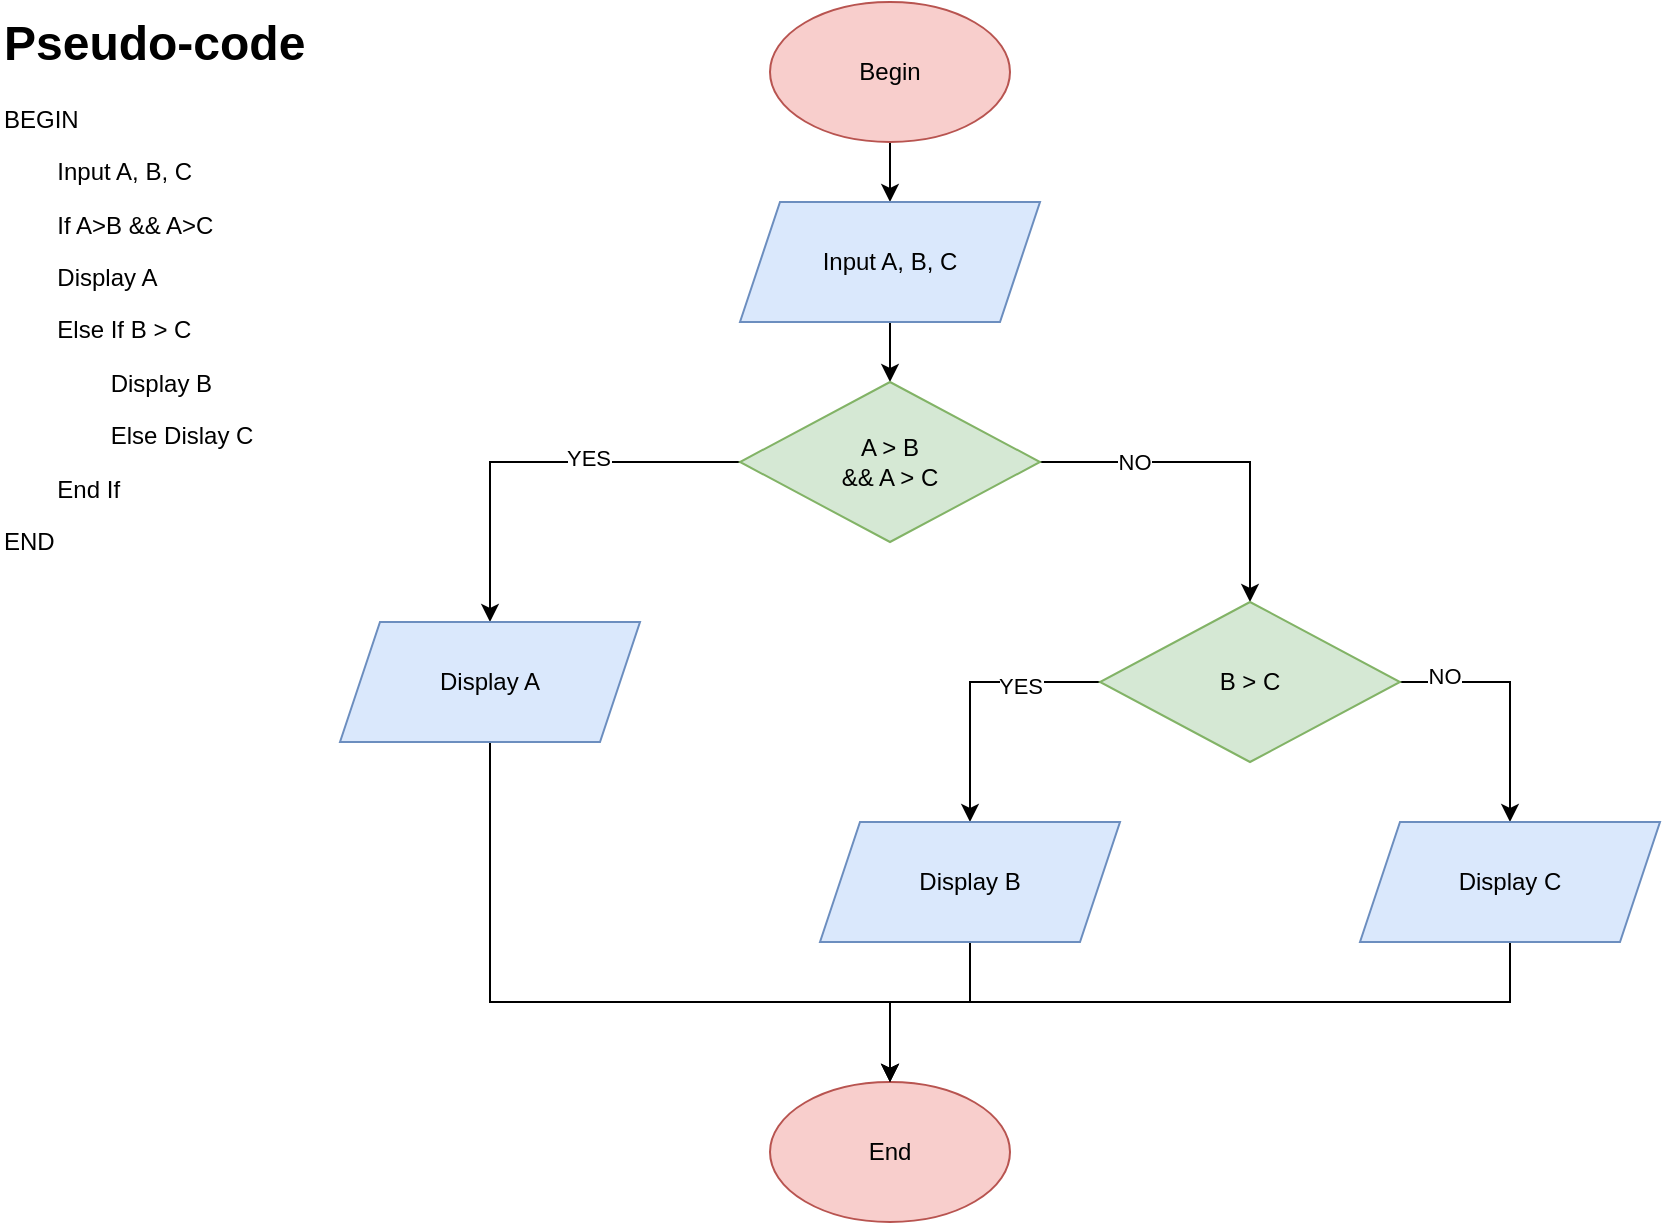 <mxfile version="26.0.2">
  <diagram name="Page-1" id="e_thf0SjDI3IaGE7RLR9">
    <mxGraphModel dx="1323" dy="763" grid="1" gridSize="10" guides="1" tooltips="1" connect="1" arrows="1" fold="1" page="1" pageScale="1" pageWidth="850" pageHeight="1100" math="0" shadow="0">
      <root>
        <mxCell id="0" />
        <mxCell id="1" parent="0" />
        <mxCell id="ujJaeHU67Rk_vNULebdU-10" value="" style="edgeStyle=orthogonalEdgeStyle;rounded=0;orthogonalLoop=1;jettySize=auto;html=1;" edge="1" parent="1" source="ujJaeHU67Rk_vNULebdU-1" target="ujJaeHU67Rk_vNULebdU-3">
          <mxGeometry relative="1" as="geometry" />
        </mxCell>
        <mxCell id="ujJaeHU67Rk_vNULebdU-1" value="Begin" style="ellipse;whiteSpace=wrap;html=1;fillColor=#f8cecc;strokeColor=#b85450;" vertex="1" parent="1">
          <mxGeometry x="395" y="10" width="120" height="70" as="geometry" />
        </mxCell>
        <mxCell id="ujJaeHU67Rk_vNULebdU-2" value="End" style="ellipse;whiteSpace=wrap;html=1;fillColor=#f8cecc;strokeColor=#b85450;" vertex="1" parent="1">
          <mxGeometry x="395" y="550" width="120" height="70" as="geometry" />
        </mxCell>
        <mxCell id="ujJaeHU67Rk_vNULebdU-11" value="" style="edgeStyle=orthogonalEdgeStyle;rounded=0;orthogonalLoop=1;jettySize=auto;html=1;" edge="1" parent="1" source="ujJaeHU67Rk_vNULebdU-3" target="ujJaeHU67Rk_vNULebdU-5">
          <mxGeometry relative="1" as="geometry" />
        </mxCell>
        <mxCell id="ujJaeHU67Rk_vNULebdU-3" value="Input A, B, C" style="shape=parallelogram;perimeter=parallelogramPerimeter;whiteSpace=wrap;html=1;fixedSize=1;fillColor=#dae8fc;strokeColor=#6c8ebf;" vertex="1" parent="1">
          <mxGeometry x="380" y="110" width="150" height="60" as="geometry" />
        </mxCell>
        <mxCell id="ujJaeHU67Rk_vNULebdU-12" style="edgeStyle=orthogonalEdgeStyle;rounded=0;orthogonalLoop=1;jettySize=auto;html=1;entryX=0.5;entryY=0;entryDx=0;entryDy=0;" edge="1" parent="1" source="ujJaeHU67Rk_vNULebdU-5" target="ujJaeHU67Rk_vNULebdU-6">
          <mxGeometry relative="1" as="geometry" />
        </mxCell>
        <mxCell id="ujJaeHU67Rk_vNULebdU-13" value="YES" style="edgeLabel;html=1;align=center;verticalAlign=middle;resizable=0;points=[];" vertex="1" connectable="0" parent="ujJaeHU67Rk_vNULebdU-12">
          <mxGeometry x="-0.255" y="-2" relative="1" as="geometry">
            <mxPoint as="offset" />
          </mxGeometry>
        </mxCell>
        <mxCell id="ujJaeHU67Rk_vNULebdU-15" style="edgeStyle=orthogonalEdgeStyle;rounded=0;orthogonalLoop=1;jettySize=auto;html=1;entryX=0.5;entryY=0;entryDx=0;entryDy=0;" edge="1" parent="1" source="ujJaeHU67Rk_vNULebdU-5" target="ujJaeHU67Rk_vNULebdU-14">
          <mxGeometry relative="1" as="geometry" />
        </mxCell>
        <mxCell id="ujJaeHU67Rk_vNULebdU-16" value="NO" style="edgeLabel;html=1;align=center;verticalAlign=middle;resizable=0;points=[];" vertex="1" connectable="0" parent="ujJaeHU67Rk_vNULebdU-15">
          <mxGeometry x="-0.467" relative="1" as="geometry">
            <mxPoint as="offset" />
          </mxGeometry>
        </mxCell>
        <mxCell id="ujJaeHU67Rk_vNULebdU-5" value="A &amp;gt; B&lt;br&gt;&amp;amp;&amp;amp; A &amp;gt; C" style="rhombus;whiteSpace=wrap;html=1;fillColor=#d5e8d4;strokeColor=#82b366;" vertex="1" parent="1">
          <mxGeometry x="380" y="200" width="150" height="80" as="geometry" />
        </mxCell>
        <mxCell id="ujJaeHU67Rk_vNULebdU-23" style="edgeStyle=orthogonalEdgeStyle;rounded=0;orthogonalLoop=1;jettySize=auto;html=1;entryX=0.5;entryY=0;entryDx=0;entryDy=0;" edge="1" parent="1" source="ujJaeHU67Rk_vNULebdU-6" target="ujJaeHU67Rk_vNULebdU-2">
          <mxGeometry relative="1" as="geometry">
            <Array as="points">
              <mxPoint x="255" y="510" />
              <mxPoint x="455" y="510" />
            </Array>
          </mxGeometry>
        </mxCell>
        <mxCell id="ujJaeHU67Rk_vNULebdU-6" value="Display A" style="shape=parallelogram;perimeter=parallelogramPerimeter;whiteSpace=wrap;html=1;fixedSize=1;fillColor=#dae8fc;strokeColor=#6c8ebf;" vertex="1" parent="1">
          <mxGeometry x="180" y="320" width="150" height="60" as="geometry" />
        </mxCell>
        <mxCell id="ujJaeHU67Rk_vNULebdU-19" style="edgeStyle=orthogonalEdgeStyle;rounded=0;orthogonalLoop=1;jettySize=auto;html=1;entryX=0.5;entryY=0;entryDx=0;entryDy=0;" edge="1" parent="1" source="ujJaeHU67Rk_vNULebdU-14" target="ujJaeHU67Rk_vNULebdU-17">
          <mxGeometry relative="1" as="geometry">
            <Array as="points">
              <mxPoint x="495" y="350" />
            </Array>
          </mxGeometry>
        </mxCell>
        <mxCell id="ujJaeHU67Rk_vNULebdU-21" value="YES" style="edgeLabel;html=1;align=center;verticalAlign=middle;resizable=0;points=[];" vertex="1" connectable="0" parent="ujJaeHU67Rk_vNULebdU-19">
          <mxGeometry x="-0.403" y="2" relative="1" as="geometry">
            <mxPoint as="offset" />
          </mxGeometry>
        </mxCell>
        <mxCell id="ujJaeHU67Rk_vNULebdU-20" style="edgeStyle=orthogonalEdgeStyle;rounded=0;orthogonalLoop=1;jettySize=auto;html=1;entryX=0.5;entryY=0;entryDx=0;entryDy=0;" edge="1" parent="1" source="ujJaeHU67Rk_vNULebdU-14" target="ujJaeHU67Rk_vNULebdU-18">
          <mxGeometry relative="1" as="geometry">
            <Array as="points">
              <mxPoint x="765" y="350" />
            </Array>
          </mxGeometry>
        </mxCell>
        <mxCell id="ujJaeHU67Rk_vNULebdU-22" value="NO" style="edgeLabel;html=1;align=center;verticalAlign=middle;resizable=0;points=[];" vertex="1" connectable="0" parent="ujJaeHU67Rk_vNULebdU-20">
          <mxGeometry x="-0.653" y="3" relative="1" as="geometry">
            <mxPoint as="offset" />
          </mxGeometry>
        </mxCell>
        <mxCell id="ujJaeHU67Rk_vNULebdU-14" value="B &amp;gt; C" style="rhombus;whiteSpace=wrap;html=1;fillColor=#d5e8d4;strokeColor=#82b366;" vertex="1" parent="1">
          <mxGeometry x="560" y="310" width="150" height="80" as="geometry" />
        </mxCell>
        <mxCell id="ujJaeHU67Rk_vNULebdU-24" style="edgeStyle=orthogonalEdgeStyle;rounded=0;orthogonalLoop=1;jettySize=auto;html=1;" edge="1" parent="1" source="ujJaeHU67Rk_vNULebdU-17" target="ujJaeHU67Rk_vNULebdU-2">
          <mxGeometry relative="1" as="geometry">
            <Array as="points">
              <mxPoint x="495" y="510" />
              <mxPoint x="455" y="510" />
            </Array>
          </mxGeometry>
        </mxCell>
        <mxCell id="ujJaeHU67Rk_vNULebdU-17" value="Display B" style="shape=parallelogram;perimeter=parallelogramPerimeter;whiteSpace=wrap;html=1;fixedSize=1;fillColor=#dae8fc;strokeColor=#6c8ebf;" vertex="1" parent="1">
          <mxGeometry x="420" y="420" width="150" height="60" as="geometry" />
        </mxCell>
        <mxCell id="ujJaeHU67Rk_vNULebdU-25" style="edgeStyle=orthogonalEdgeStyle;rounded=0;orthogonalLoop=1;jettySize=auto;html=1;entryX=0.5;entryY=0;entryDx=0;entryDy=0;" edge="1" parent="1" source="ujJaeHU67Rk_vNULebdU-18" target="ujJaeHU67Rk_vNULebdU-2">
          <mxGeometry relative="1" as="geometry">
            <Array as="points">
              <mxPoint x="765" y="510" />
              <mxPoint x="455" y="510" />
            </Array>
          </mxGeometry>
        </mxCell>
        <mxCell id="ujJaeHU67Rk_vNULebdU-18" value="Display C" style="shape=parallelogram;perimeter=parallelogramPerimeter;whiteSpace=wrap;html=1;fixedSize=1;fillColor=#dae8fc;strokeColor=#6c8ebf;" vertex="1" parent="1">
          <mxGeometry x="690" y="420" width="150" height="60" as="geometry" />
        </mxCell>
        <mxCell id="ujJaeHU67Rk_vNULebdU-26" value="&lt;h1 style=&quot;margin-top: 0px;&quot;&gt;Pseudo-code&lt;/h1&gt;&lt;p&gt;BEGIN&lt;/p&gt;&lt;p&gt;&lt;span style=&quot;white-space: pre;&quot;&gt;&#x9;&lt;/span&gt;Input A, B, C&lt;br&gt;&lt;/p&gt;&lt;p&gt;&lt;span style=&quot;white-space: pre;&quot;&gt;&#x9;&lt;/span&gt;If A&amp;gt;B &amp;amp;&amp;amp; A&amp;gt;C&lt;br&gt;&lt;/p&gt;&lt;p&gt;&lt;span style=&quot;white-space: pre;&quot;&gt;&#x9;&lt;/span&gt;Display A&lt;br&gt;&lt;/p&gt;&lt;p&gt;&lt;span style=&quot;white-space: pre;&quot;&gt;&#x9;&lt;/span&gt;Else If B &amp;gt; C&lt;br&gt;&lt;/p&gt;&lt;p&gt;&lt;span style=&quot;white-space: pre;&quot;&gt;&#x9;&lt;/span&gt;&lt;span style=&quot;white-space: pre;&quot;&gt;&#x9;&lt;/span&gt;Display B&lt;br&gt;&lt;/p&gt;&lt;p&gt;&lt;span style=&quot;white-space: pre;&quot;&gt;&#x9;&lt;span style=&quot;white-space: pre;&quot;&gt;&#x9;&lt;/span&gt;Else Dislay C&lt;/span&gt;&lt;br&gt;&lt;/p&gt;&lt;p&gt;&lt;span style=&quot;white-space: pre;&quot;&gt;&#x9;&lt;/span&gt;End If&lt;br&gt;&lt;/p&gt;&lt;p&gt;END&lt;/p&gt;" style="text;html=1;whiteSpace=wrap;overflow=hidden;rounded=0;fillColor=default;" vertex="1" parent="1">
          <mxGeometry x="10" y="10" width="180" height="280" as="geometry" />
        </mxCell>
      </root>
    </mxGraphModel>
  </diagram>
</mxfile>
